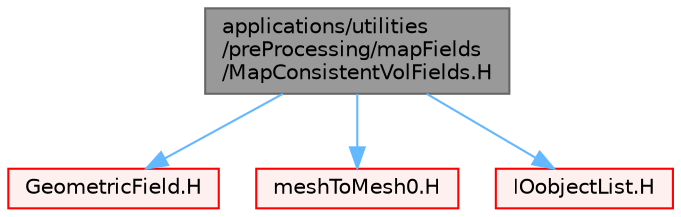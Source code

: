 digraph "applications/utilities/preProcessing/mapFields/MapConsistentVolFields.H"
{
 // LATEX_PDF_SIZE
  bgcolor="transparent";
  edge [fontname=Helvetica,fontsize=10,labelfontname=Helvetica,labelfontsize=10];
  node [fontname=Helvetica,fontsize=10,shape=box,height=0.2,width=0.4];
  Node1 [id="Node000001",label="applications/utilities\l/preProcessing/mapFields\l/MapConsistentVolFields.H",height=0.2,width=0.4,color="gray40", fillcolor="grey60", style="filled", fontcolor="black",tooltip=" "];
  Node1 -> Node2 [id="edge1_Node000001_Node000002",color="steelblue1",style="solid",tooltip=" "];
  Node2 [id="Node000002",label="GeometricField.H",height=0.2,width=0.4,color="red", fillcolor="#FFF0F0", style="filled",URL="$GeometricField_8H.html",tooltip=" "];
  Node1 -> Node250 [id="edge2_Node000001_Node000250",color="steelblue1",style="solid",tooltip=" "];
  Node250 [id="Node000250",label="meshToMesh0.H",height=0.2,width=0.4,color="red", fillcolor="#FFF0F0", style="filled",URL="$meshToMesh0_8H.html",tooltip=" "];
  Node1 -> Node368 [id="edge3_Node000001_Node000368",color="steelblue1",style="solid",tooltip=" "];
  Node368 [id="Node000368",label="IOobjectList.H",height=0.2,width=0.4,color="red", fillcolor="#FFF0F0", style="filled",URL="$IOobjectList_8H.html",tooltip=" "];
}
